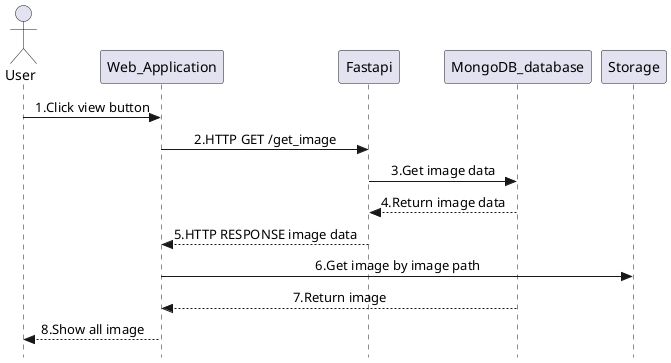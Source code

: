 @startuml Roof_Surface_viewHistory
skinparam Style strictuml
skinparam SequenceMessageAlignment center
actor User as user
participant Web_Application as web_app
participant Fastapi as fastapi
participant MongoDB_database as base
participant Storage as storage
user -> web_app : 1.Click view button
web_app -> fastapi : 2.HTTP GET /get_image
fastapi -> base : 3.Get image data
base --> fastapi : 4.Return image data
fastapi --> web_app : 5.HTTP RESPONSE image data
web_app -> storage : 6.Get image by image path
base --> web_app : 7.Return image
web_app --> user : 8.Show all image
@enduml